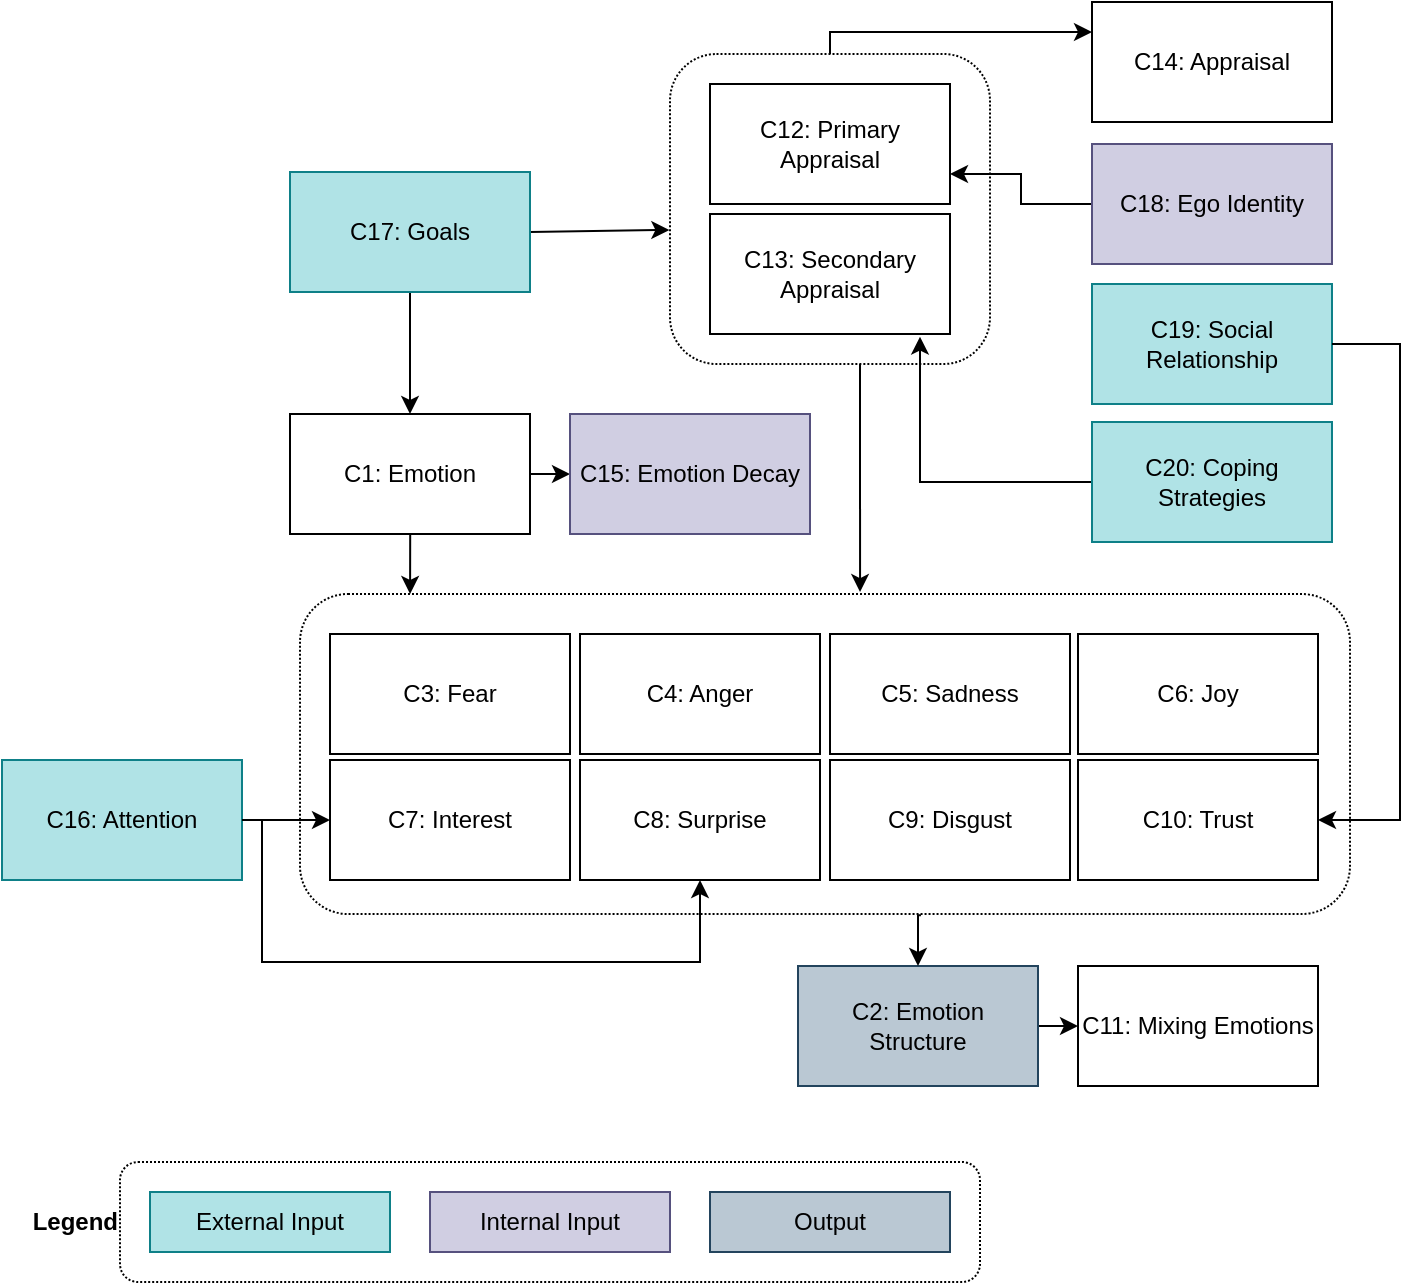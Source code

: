 <mxfile version="14.0.1" type="device"><diagram id="5urPLMQb_V5D_lJRH4lH" name="Page-1"><mxGraphModel dx="1360" dy="802" grid="1" gridSize="10" guides="1" tooltips="1" connect="1" arrows="1" fold="1" page="1" pageScale="1" pageWidth="850" pageHeight="1100" math="0" shadow="0"><root><mxCell id="0"/><mxCell id="1" parent="0"/><mxCell id="Q_DNSLkyfP485z5uDKUl-39" style="edgeStyle=orthogonalEdgeStyle;rounded=0;orthogonalLoop=1;jettySize=auto;html=1;exitX=0.75;exitY=1;exitDx=0;exitDy=0;entryX=0.581;entryY=-0.006;entryDx=0;entryDy=0;entryPerimeter=0;jumpStyle=arc;" parent="1" edge="1"><mxGeometry relative="1" as="geometry"><mxPoint x="430" y="266" as="sourcePoint"/><mxPoint x="430.025" y="385.04" as="targetPoint"/></mxGeometry></mxCell><mxCell id="Q_DNSLkyfP485z5uDKUl-54" style="edgeStyle=orthogonalEdgeStyle;rounded=0;jumpStyle=arc;orthogonalLoop=1;jettySize=auto;html=1;entryX=-0.002;entryY=0.568;entryDx=0;entryDy=0;startArrow=none;startFill=0;exitX=1;exitY=0.5;exitDx=0;exitDy=0;exitPerimeter=0;entryPerimeter=0;" parent="1" source="Q_DNSLkyfP485z5uDKUl-30" target="Q_DNSLkyfP485z5uDKUl-19" edge="1"><mxGeometry relative="1" as="geometry"><mxPoint x="303" y="70" as="sourcePoint"/></mxGeometry></mxCell><mxCell id="Q_DNSLkyfP485z5uDKUl-66" style="edgeStyle=orthogonalEdgeStyle;rounded=0;jumpStyle=arc;orthogonalLoop=1;jettySize=auto;html=1;exitX=1;exitY=0.5;exitDx=0;exitDy=0;entryX=0;entryY=0.5;entryDx=0;entryDy=0;startArrow=none;startFill=0;" parent="1" source="Q_DNSLkyfP485z5uDKUl-1" target="Q_DNSLkyfP485z5uDKUl-23" edge="1"><mxGeometry relative="1" as="geometry"/></mxCell><mxCell id="Q_DNSLkyfP485z5uDKUl-1" value="C1: Emotion" style="rounded=0;whiteSpace=wrap;html=1;" parent="1" vertex="1"><mxGeometry x="145" y="296" width="120" height="60" as="geometry"/></mxCell><mxCell id="Q_DNSLkyfP485z5uDKUl-59" style="edgeStyle=orthogonalEdgeStyle;rounded=0;jumpStyle=arc;orthogonalLoop=1;jettySize=auto;html=1;exitX=1;exitY=0.5;exitDx=0;exitDy=0;entryX=0;entryY=0.5;entryDx=0;entryDy=0;startArrow=none;startFill=0;" parent="1" source="Q_DNSLkyfP485z5uDKUl-2" target="Q_DNSLkyfP485z5uDKUl-15" edge="1"><mxGeometry relative="1" as="geometry"/></mxCell><mxCell id="Q_DNSLkyfP485z5uDKUl-2" value="C2: Emotion Structure" style="rounded=0;whiteSpace=wrap;html=1;fillColor=#bac8d3;strokeColor=#23445d;" parent="1" vertex="1"><mxGeometry x="399" y="572" width="120" height="60" as="geometry"/></mxCell><mxCell id="Q_DNSLkyfP485z5uDKUl-15" value="C11: Mixing Emotions" style="rounded=0;whiteSpace=wrap;html=1;" parent="1" vertex="1"><mxGeometry x="539" y="572" width="120" height="60" as="geometry"/></mxCell><mxCell id="Q_DNSLkyfP485z5uDKUl-20" value="" style="group;dashed=1;dashPattern=1 1;" parent="1" vertex="1" connectable="0"><mxGeometry x="345" y="181" width="150" height="175" as="geometry"/></mxCell><mxCell id="Q_DNSLkyfP485z5uDKUl-19" value="" style="rounded=1;whiteSpace=wrap;html=1;dashed=1;dashPattern=1 1;" parent="Q_DNSLkyfP485z5uDKUl-20" vertex="1"><mxGeometry x="-10" y="-65" width="160" height="155" as="geometry"/></mxCell><mxCell id="Q_DNSLkyfP485z5uDKUl-17" value="C12: Primary Appraisal" style="rounded=0;whiteSpace=wrap;html=1;" parent="Q_DNSLkyfP485z5uDKUl-20" vertex="1"><mxGeometry x="10" y="-50" width="120" height="60" as="geometry"/></mxCell><mxCell id="Q_DNSLkyfP485z5uDKUl-18" value="C13: Secondary Appraisal" style="rounded=0;whiteSpace=wrap;html=1;" parent="Q_DNSLkyfP485z5uDKUl-20" vertex="1"><mxGeometry x="10" y="15" width="120" height="60" as="geometry"/></mxCell><mxCell id="Q_DNSLkyfP485z5uDKUl-23" value="C15: Emotion Decay" style="rounded=0;whiteSpace=wrap;html=1;fillColor=#d0cee2;strokeColor=#56517e;" parent="Q_DNSLkyfP485z5uDKUl-20" vertex="1"><mxGeometry x="-60" y="115" width="120" height="60" as="geometry"/></mxCell><mxCell id="Q_DNSLkyfP485z5uDKUl-21" value="C14: Appraisal" style="rounded=0;whiteSpace=wrap;html=1;" parent="1" vertex="1"><mxGeometry x="546" y="90" width="120" height="60" as="geometry"/></mxCell><mxCell id="Q_DNSLkyfP485z5uDKUl-22" style="edgeStyle=orthogonalEdgeStyle;rounded=0;orthogonalLoop=1;jettySize=auto;html=1;exitX=0.5;exitY=0;exitDx=0;exitDy=0;entryX=0;entryY=0.25;entryDx=0;entryDy=0;" parent="1" source="Q_DNSLkyfP485z5uDKUl-19" target="Q_DNSLkyfP485z5uDKUl-21" edge="1"><mxGeometry relative="1" as="geometry"><Array as="points"><mxPoint x="415" y="105"/></Array></mxGeometry></mxCell><mxCell id="Q_DNSLkyfP485z5uDKUl-27" value="C16: Attention" style="rounded=0;whiteSpace=wrap;html=1;fillColor=#b0e3e6;strokeColor=#0e8088;" parent="1" vertex="1"><mxGeometry x="1" y="469" width="120" height="60" as="geometry"/></mxCell><mxCell id="ZBLMKbFHIbH7VpbZeOFB-3" style="edgeStyle=orthogonalEdgeStyle;rounded=0;jumpStyle=arc;orthogonalLoop=1;jettySize=auto;html=1;exitX=0;exitY=0.5;exitDx=0;exitDy=0;entryX=1;entryY=0.75;entryDx=0;entryDy=0;" parent="1" source="Q_DNSLkyfP485z5uDKUl-31" target="Q_DNSLkyfP485z5uDKUl-17" edge="1"><mxGeometry relative="1" as="geometry"/></mxCell><mxCell id="Q_DNSLkyfP485z5uDKUl-31" value="C18: Ego Identity" style="rounded=0;whiteSpace=wrap;html=1;fillColor=#d0cee2;strokeColor=#56517e;" parent="1" vertex="1"><mxGeometry x="546" y="161" width="120" height="60" as="geometry"/></mxCell><mxCell id="Q_DNSLkyfP485z5uDKUl-32" value="C19: Social Relationship" style="rounded=0;whiteSpace=wrap;html=1;fillColor=#b0e3e6;strokeColor=#0e8088;" parent="1" vertex="1"><mxGeometry x="546" y="231" width="120" height="60" as="geometry"/></mxCell><mxCell id="Q_DNSLkyfP485z5uDKUl-38" style="edgeStyle=orthogonalEdgeStyle;rounded=0;orthogonalLoop=1;jettySize=auto;html=1;exitX=0;exitY=0.5;exitDx=0;exitDy=0;entryX=0.875;entryY=1.022;entryDx=0;entryDy=0;entryPerimeter=0;" parent="1" source="Q_DNSLkyfP485z5uDKUl-34" target="Q_DNSLkyfP485z5uDKUl-18" edge="1"><mxGeometry relative="1" as="geometry"/></mxCell><mxCell id="Q_DNSLkyfP485z5uDKUl-49" value="" style="group" parent="1" vertex="1" connectable="0"><mxGeometry x="150" y="386" width="525" height="160" as="geometry"/></mxCell><mxCell id="Q_DNSLkyfP485z5uDKUl-11" value="" style="rounded=1;whiteSpace=wrap;html=1;dashed=1;dashPattern=1 1;" parent="Q_DNSLkyfP485z5uDKUl-49" vertex="1"><mxGeometry width="525" height="160" as="geometry"/></mxCell><mxCell id="Q_DNSLkyfP485z5uDKUl-3" value="C3: Fear" style="rounded=0;whiteSpace=wrap;html=1;" parent="Q_DNSLkyfP485z5uDKUl-49" vertex="1"><mxGeometry x="15" y="20" width="120" height="60" as="geometry"/></mxCell><mxCell id="Q_DNSLkyfP485z5uDKUl-4" value="C4: Anger" style="rounded=0;whiteSpace=wrap;html=1;" parent="Q_DNSLkyfP485z5uDKUl-49" vertex="1"><mxGeometry x="140" y="20" width="120" height="60" as="geometry"/></mxCell><mxCell id="Q_DNSLkyfP485z5uDKUl-5" value="C5: Sadness" style="rounded=0;whiteSpace=wrap;html=1;" parent="Q_DNSLkyfP485z5uDKUl-49" vertex="1"><mxGeometry x="265" y="20" width="120" height="60" as="geometry"/></mxCell><mxCell id="Q_DNSLkyfP485z5uDKUl-6" value="C6: Joy" style="rounded=0;whiteSpace=wrap;html=1;" parent="Q_DNSLkyfP485z5uDKUl-49" vertex="1"><mxGeometry x="389" y="20" width="120" height="60" as="geometry"/></mxCell><mxCell id="Q_DNSLkyfP485z5uDKUl-7" value="C7: Interest" style="rounded=0;whiteSpace=wrap;html=1;" parent="Q_DNSLkyfP485z5uDKUl-49" vertex="1"><mxGeometry x="15" y="83" width="120" height="60" as="geometry"/></mxCell><mxCell id="Q_DNSLkyfP485z5uDKUl-8" value="C8: Surprise" style="rounded=0;whiteSpace=wrap;html=1;" parent="Q_DNSLkyfP485z5uDKUl-49" vertex="1"><mxGeometry x="140" y="83" width="120" height="60" as="geometry"/></mxCell><mxCell id="Q_DNSLkyfP485z5uDKUl-9" value="C9: Disgust" style="rounded=0;whiteSpace=wrap;html=1;" parent="Q_DNSLkyfP485z5uDKUl-49" vertex="1"><mxGeometry x="265" y="83" width="120" height="60" as="geometry"/></mxCell><mxCell id="Q_DNSLkyfP485z5uDKUl-10" value="C10: Trust" style="rounded=0;whiteSpace=wrap;html=1;" parent="Q_DNSLkyfP485z5uDKUl-49" vertex="1"><mxGeometry x="389" y="83" width="120" height="60" as="geometry"/></mxCell><mxCell id="Q_DNSLkyfP485z5uDKUl-50" style="edgeStyle=orthogonalEdgeStyle;rounded=0;orthogonalLoop=1;jettySize=auto;html=1;exitX=1;exitY=0.5;exitDx=0;exitDy=0;entryX=0;entryY=0.5;entryDx=0;entryDy=0;" parent="1" source="Q_DNSLkyfP485z5uDKUl-27" target="Q_DNSLkyfP485z5uDKUl-7" edge="1"><mxGeometry relative="1" as="geometry"/></mxCell><mxCell id="Q_DNSLkyfP485z5uDKUl-51" style="edgeStyle=orthogonalEdgeStyle;rounded=0;orthogonalLoop=1;jettySize=auto;html=1;exitX=1;exitY=0.5;exitDx=0;exitDy=0;entryX=0.5;entryY=1;entryDx=0;entryDy=0;" parent="1" source="Q_DNSLkyfP485z5uDKUl-27" target="Q_DNSLkyfP485z5uDKUl-8" edge="1"><mxGeometry relative="1" as="geometry"><Array as="points"><mxPoint x="131" y="499"/><mxPoint x="131" y="570"/><mxPoint x="350" y="570"/></Array></mxGeometry></mxCell><mxCell id="Q_DNSLkyfP485z5uDKUl-58" style="edgeStyle=orthogonalEdgeStyle;rounded=0;jumpStyle=arc;orthogonalLoop=1;jettySize=auto;html=1;exitX=0.879;exitY=1.004;exitDx=0;exitDy=0;entryX=0.5;entryY=0;entryDx=0;entryDy=0;startArrow=none;startFill=0;exitPerimeter=0;" parent="1" target="Q_DNSLkyfP485z5uDKUl-2" edge="1"><mxGeometry relative="1" as="geometry"><mxPoint x="460.475" y="546.64" as="sourcePoint"/></mxGeometry></mxCell><mxCell id="Q_DNSLkyfP485z5uDKUl-72" value="" style="group" parent="1" vertex="1" connectable="0"><mxGeometry x="60" y="670" width="430" height="60" as="geometry"/></mxCell><mxCell id="Q_DNSLkyfP485z5uDKUl-68" value="&lt;b&gt;Legend&lt;/b&gt;" style="rounded=1;html=1;dashed=1;dashPattern=1 1;labelPosition=left;verticalLabelPosition=middle;align=right;verticalAlign=middle;spacingLeft=0;horizontal=1;" parent="Q_DNSLkyfP485z5uDKUl-72" vertex="1"><mxGeometry width="430" height="60" as="geometry"/></mxCell><mxCell id="Q_DNSLkyfP485z5uDKUl-69" value="External Input" style="rounded=0;whiteSpace=wrap;html=1;fillColor=#b0e3e6;strokeColor=#0e8088;" parent="Q_DNSLkyfP485z5uDKUl-72" vertex="1"><mxGeometry x="15" y="15" width="120" height="30" as="geometry"/></mxCell><mxCell id="Q_DNSLkyfP485z5uDKUl-70" value="Internal Input" style="rounded=0;whiteSpace=wrap;html=1;fillColor=#d0cee2;strokeColor=#56517e;" parent="Q_DNSLkyfP485z5uDKUl-72" vertex="1"><mxGeometry x="155" y="15" width="120" height="30" as="geometry"/></mxCell><mxCell id="Q_DNSLkyfP485z5uDKUl-71" value="Output" style="rounded=0;whiteSpace=wrap;html=1;fillColor=#bac8d3;strokeColor=#23445d;" parent="Q_DNSLkyfP485z5uDKUl-72" vertex="1"><mxGeometry x="295" y="15" width="120" height="30" as="geometry"/></mxCell><mxCell id="g9UIHVVMexR2CFtVEPu7-1" style="edgeStyle=orthogonalEdgeStyle;rounded=0;orthogonalLoop=1;jettySize=auto;html=1;exitX=0.5;exitY=1;exitDx=0;exitDy=0;entryX=0.5;entryY=0;entryDx=0;entryDy=0;jumpStyle=arc;" parent="1" source="Q_DNSLkyfP485z5uDKUl-30" target="Q_DNSLkyfP485z5uDKUl-1" edge="1"><mxGeometry relative="1" as="geometry"/></mxCell><mxCell id="Q_DNSLkyfP485z5uDKUl-30" value="C17: Goals" style="rounded=0;whiteSpace=wrap;html=1;fillColor=#b0e3e6;strokeColor=#0e8088;" parent="1" vertex="1"><mxGeometry x="145" y="175" width="120" height="60" as="geometry"/></mxCell><mxCell id="g9UIHVVMexR2CFtVEPu7-2" style="edgeStyle=orthogonalEdgeStyle;rounded=0;orthogonalLoop=1;jettySize=auto;html=1;entryX=1;entryY=0.5;entryDx=0;entryDy=0;jumpStyle=arc;exitX=1;exitY=0.5;exitDx=0;exitDy=0;" parent="1" source="Q_DNSLkyfP485z5uDKUl-32" target="Q_DNSLkyfP485z5uDKUl-10" edge="1"><mxGeometry relative="1" as="geometry"><mxPoint x="710" y="390" as="targetPoint"/><Array as="points"><mxPoint x="700" y="261"/><mxPoint x="700" y="499"/></Array><mxPoint x="719" y="96" as="sourcePoint"/></mxGeometry></mxCell><mxCell id="ZBLMKbFHIbH7VpbZeOFB-4" style="edgeStyle=orthogonalEdgeStyle;rounded=0;jumpStyle=arc;orthogonalLoop=1;jettySize=auto;html=1;exitX=0.5;exitY=1;exitDx=0;exitDy=0;entryX=0.122;entryY=0;entryDx=0;entryDy=0;entryPerimeter=0;" parent="1" edge="1"><mxGeometry relative="1" as="geometry"><mxPoint x="194" y="356" as="sourcePoint"/><mxPoint x="205.05" y="386" as="targetPoint"/></mxGeometry></mxCell><mxCell id="Q_DNSLkyfP485z5uDKUl-34" value="C20: Coping Strategies" style="rounded=0;whiteSpace=wrap;html=1;fillColor=#b0e3e6;strokeColor=#0e8088;" parent="1" vertex="1"><mxGeometry x="546" y="300" width="120" height="60" as="geometry"/></mxCell></root></mxGraphModel></diagram></mxfile>